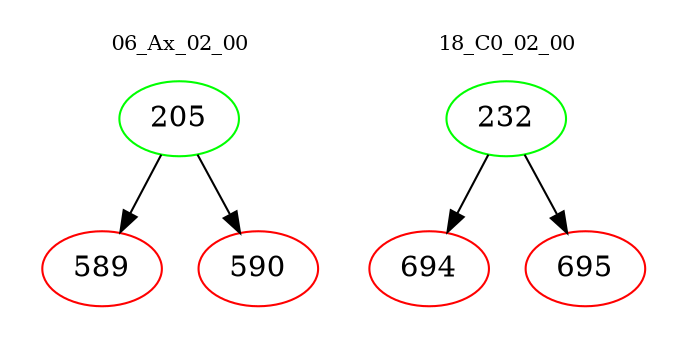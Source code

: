 digraph{
subgraph cluster_0 {
color = white
label = "06_Ax_02_00";
fontsize=10;
T0_205 [label="205", color="green"]
T0_205 -> T0_589 [color="black"]
T0_589 [label="589", color="red"]
T0_205 -> T0_590 [color="black"]
T0_590 [label="590", color="red"]
}
subgraph cluster_1 {
color = white
label = "18_C0_02_00";
fontsize=10;
T1_232 [label="232", color="green"]
T1_232 -> T1_694 [color="black"]
T1_694 [label="694", color="red"]
T1_232 -> T1_695 [color="black"]
T1_695 [label="695", color="red"]
}
}

